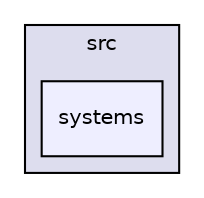 digraph "/home/lwz/libmesh/src/systems" {
  compound=true
  node [ fontsize="10", fontname="Helvetica"];
  edge [ labelfontsize="10", labelfontname="Helvetica"];
  subgraph clusterdir_b67bea1992da7c14177dd4764c9b03c0 {
    graph [ bgcolor="#ddddee", pencolor="black", label="src" fontname="Helvetica", fontsize="10", URL="dir_b67bea1992da7c14177dd4764c9b03c0.html"]
  dir_2e6bace0902b265ead1acaf9e32c7352 [shape=box, label="systems", style="filled", fillcolor="#eeeeff", pencolor="black", URL="dir_2e6bace0902b265ead1acaf9e32c7352.html"];
  }
}
